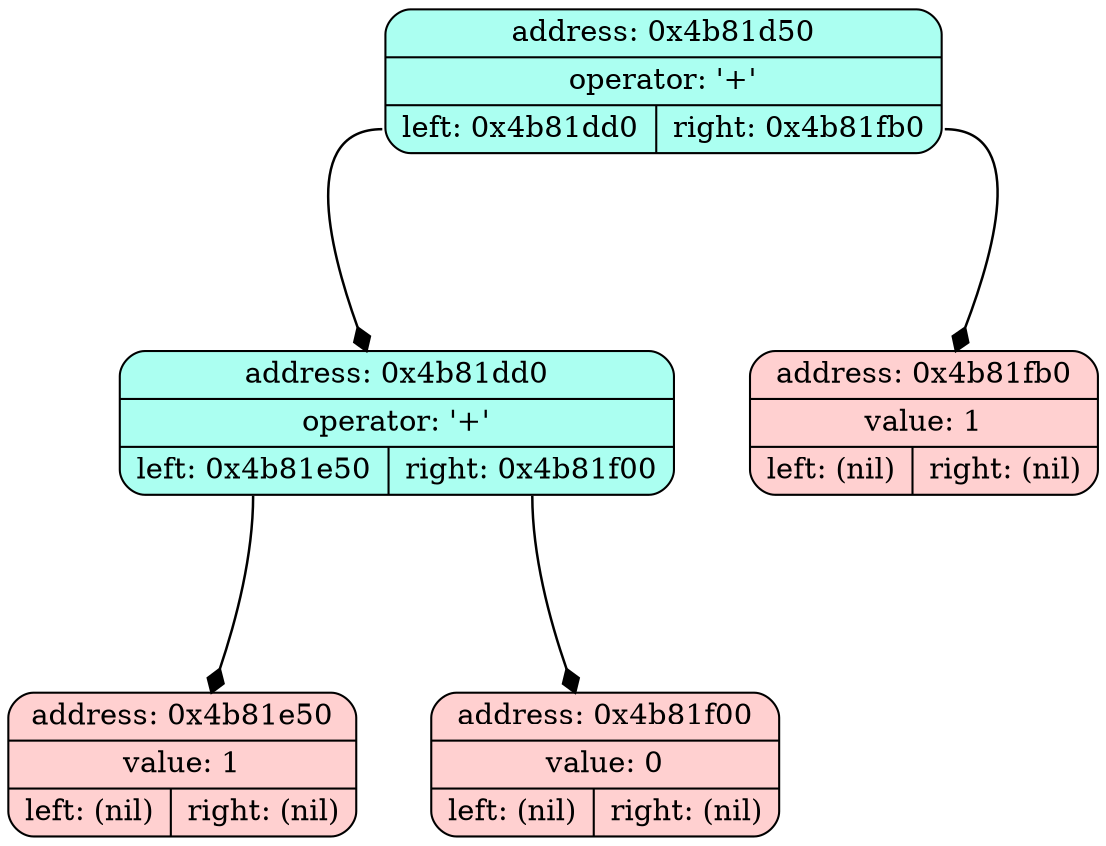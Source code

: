digraph List {
	dpi = 100;
	fontname = "Comic Sans MS";
	fontsize = 20;
	rankdir  = TB;
graph [fillcolor = lightgreen, ranksep = 1.3, nodesep = 0.5, style = "rounded", color = green, penwidth = 2];
edge [color = black, arrowhead = diamond, arrowsize = 1, penwidth = 1.2];
node1 [shape = Mrecord, style = filled, fillcolor = "#ABFFF1", label ="{address: 0x4b81d50|operator: '+'| { <ptr1> left: 0x4b81dd0| <ptr2> right: 0x4b81fb0}}"]
node2 [shape = Mrecord, style = filled, fillcolor = "#ABFFF1", label ="{address: 0x4b81d50|operator: '+'| { <ptr1> left: 0x4b81dd0| <ptr2> right: 0x4b81fb0}}"]
node1: <ptr1> -> node2; node3 [shape = Mrecord, style = filled, fillcolor = "#ABFFF1", label ="{address: 0x4b81d50|operator: '+'| { <ptr1> left: 0x4b81dd0| <ptr2> right: 0x4b81fb0}}"]
node1: <ptr2> -> node3; 
node2 [shape = Mrecord, style = filled, fillcolor = "#ABFFF1", label ="{address: 0x4b81dd0|operator: '+'| { <ptr1> left: 0x4b81e50| <ptr2> right: 0x4b81f00}}"]
node4 [shape = Mrecord, style = filled, fillcolor = "#ABFFF1", label ="{address: 0x4b81dd0|operator: '+'| { <ptr1> left: 0x4b81e50| <ptr2> right: 0x4b81f00}}"]
node2: <ptr1> -> node4; node5 [shape = Mrecord, style = filled, fillcolor = "#ABFFF1", label ="{address: 0x4b81dd0|operator: '+'| { <ptr1> left: 0x4b81e50| <ptr2> right: 0x4b81f00}}"]
node2: <ptr2> -> node5; 
node3 [shape = Mrecord, style = filled, fillcolor = "#FFD0D0", label ="{address: 0x4b81fb0|value: 1| { <ptr1> left: (nil)| <ptr2> right: (nil)}}"]

node4 [shape = Mrecord, style = filled, fillcolor = "#FFD0D0", label ="{address: 0x4b81e50|value: 1| { <ptr1> left: (nil)| <ptr2> right: (nil)}}"]

node5 [shape = Mrecord, style = filled, fillcolor = "#FFD0D0", label ="{address: 0x4b81f00|value: 0| { <ptr1> left: (nil)| <ptr2> right: (nil)}}"]

}